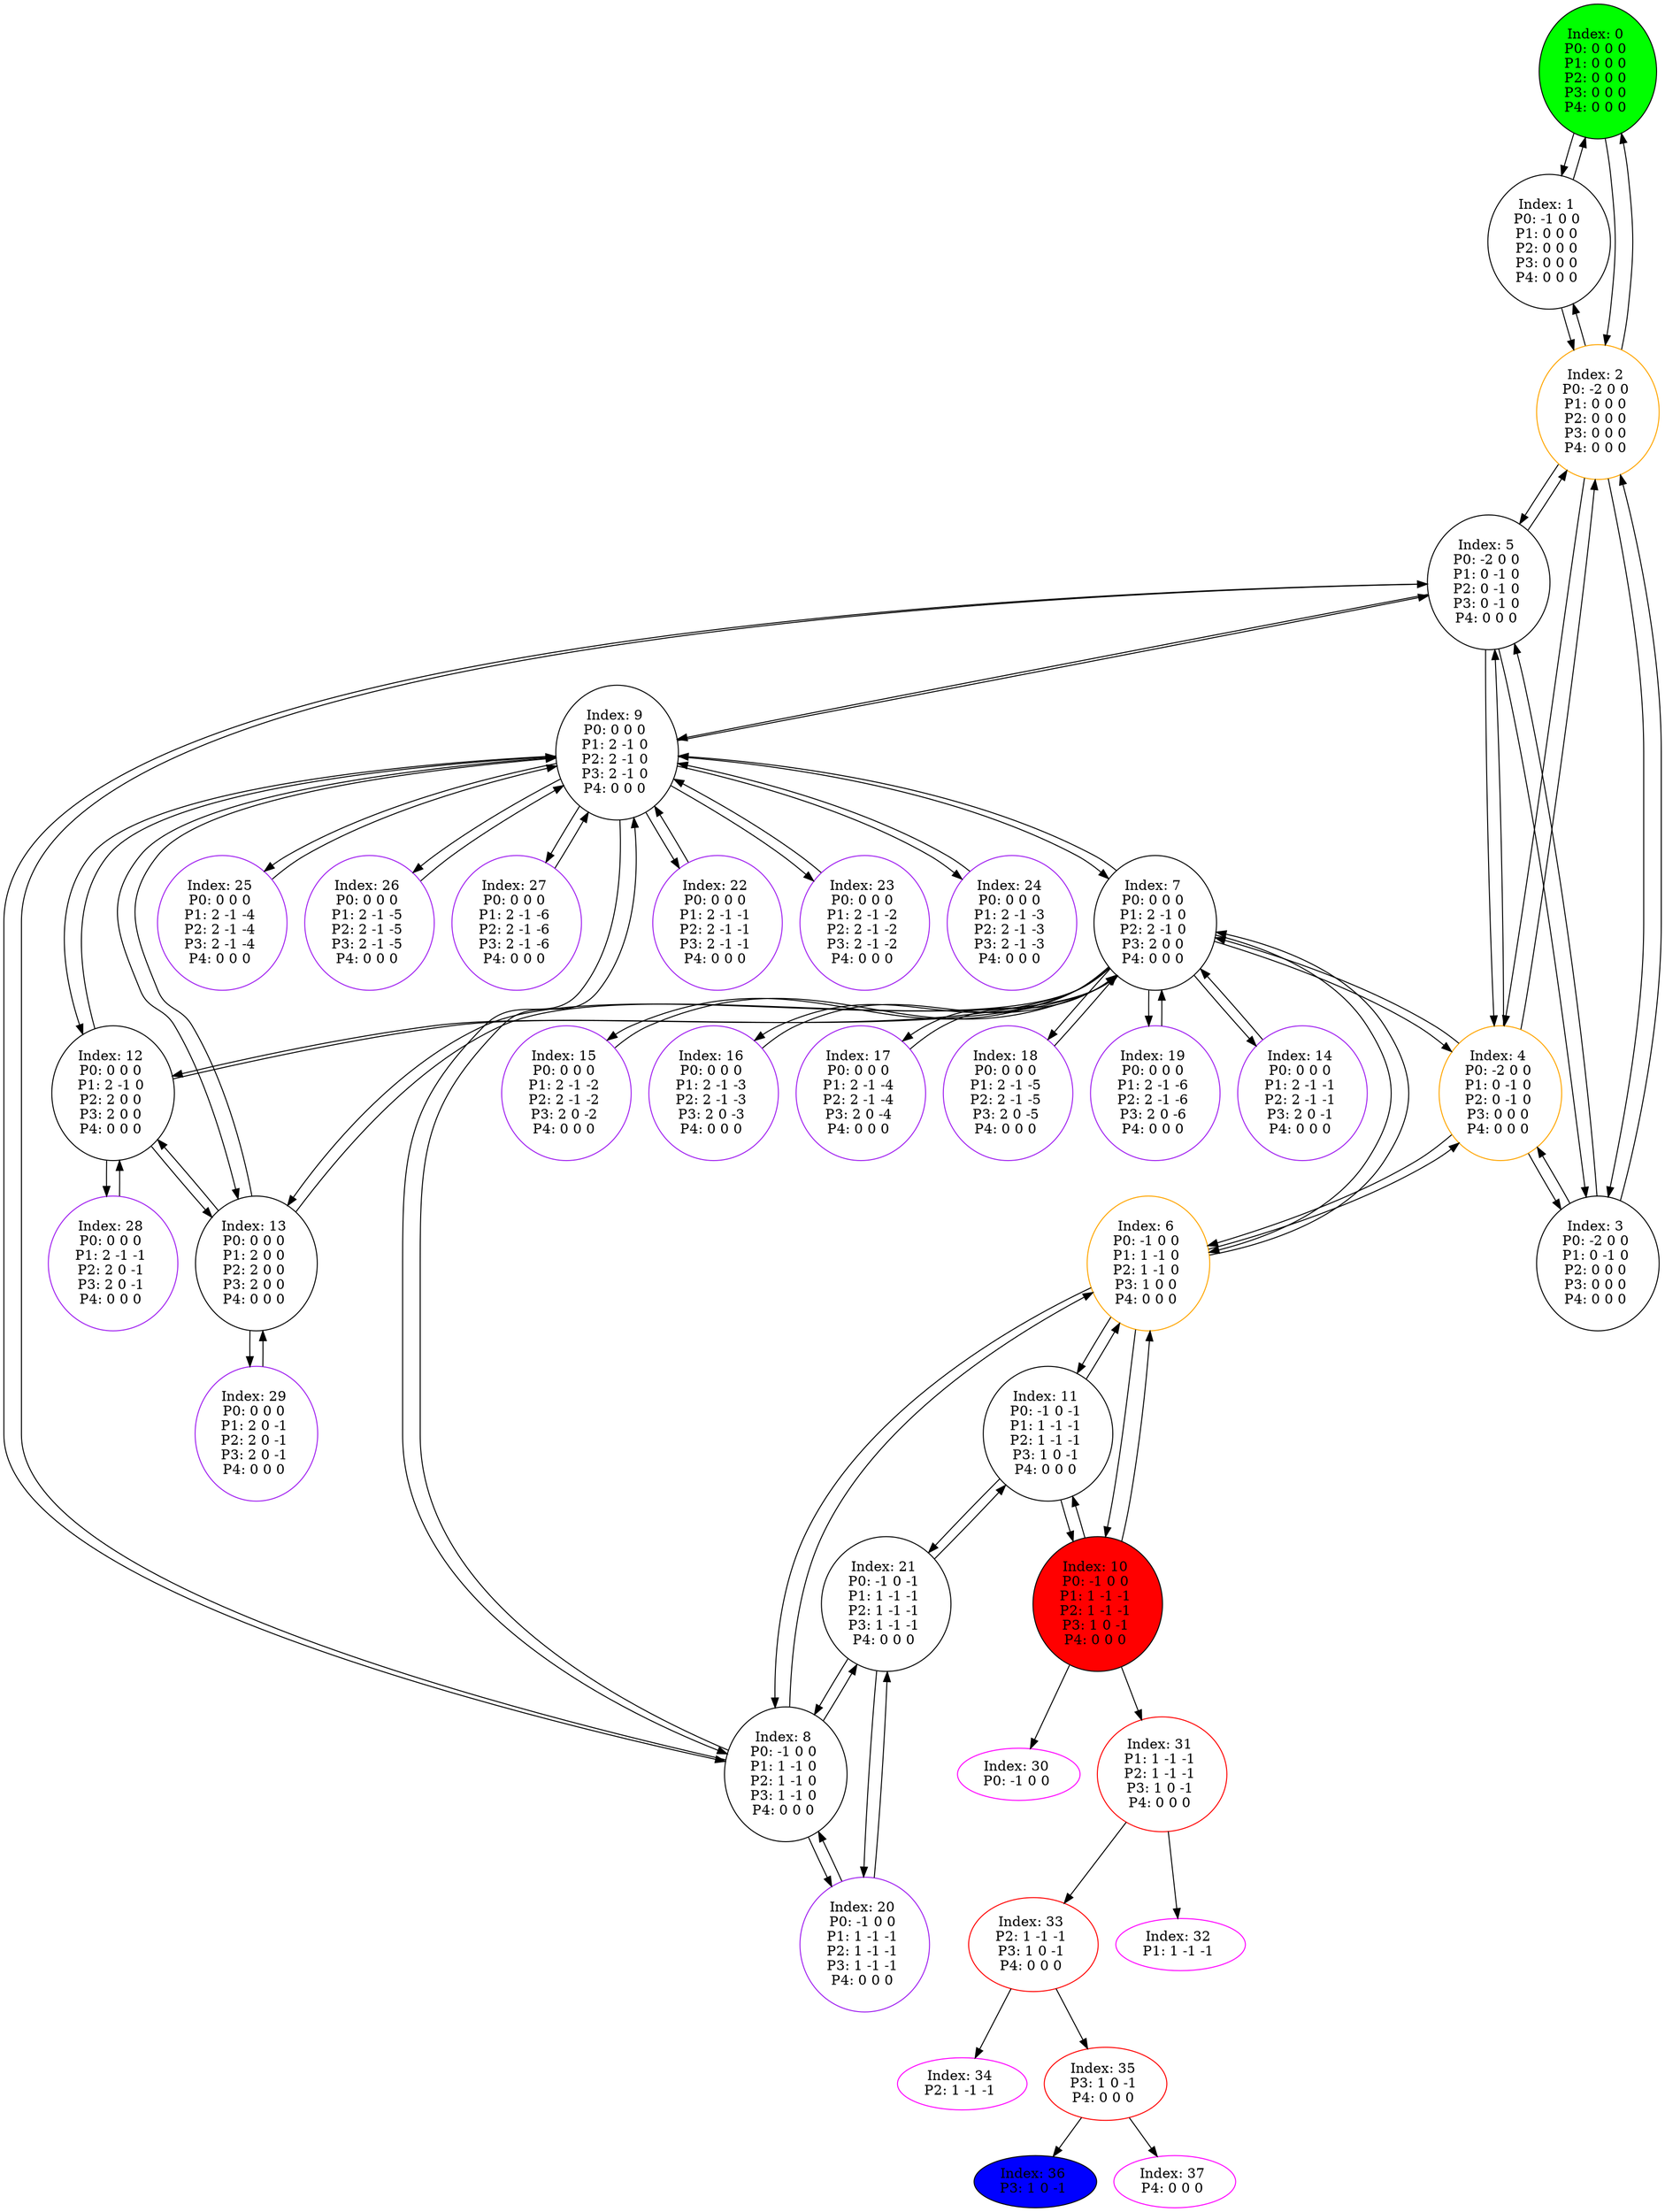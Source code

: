 digraph G {
color = "black"
0[label = "Index: 0 
P0: 0 0 0 
P1: 0 0 0 
P2: 0 0 0 
P3: 0 0 0 
P4: 0 0 0 
", style="filled", fillcolor = "green"]
1[label = "Index: 1 
P0: -1 0 0 
P1: 0 0 0 
P2: 0 0 0 
P3: 0 0 0 
P4: 0 0 0 
"]
2[label = "Index: 2 
P0: -2 0 0 
P1: 0 0 0 
P2: 0 0 0 
P3: 0 0 0 
P4: 0 0 0 
", color = "orange"]
3[label = "Index: 3 
P0: -2 0 0 
P1: 0 -1 0 
P2: 0 0 0 
P3: 0 0 0 
P4: 0 0 0 
"]
4[label = "Index: 4 
P0: -2 0 0 
P1: 0 -1 0 
P2: 0 -1 0 
P3: 0 0 0 
P4: 0 0 0 
", color = "orange"]
5[label = "Index: 5 
P0: -2 0 0 
P1: 0 -1 0 
P2: 0 -1 0 
P3: 0 -1 0 
P4: 0 0 0 
"]
6[label = "Index: 6 
P0: -1 0 0 
P1: 1 -1 0 
P2: 1 -1 0 
P3: 1 0 0 
P4: 0 0 0 
", color = "orange"]
7[label = "Index: 7 
P0: 0 0 0 
P1: 2 -1 0 
P2: 2 -1 0 
P3: 2 0 0 
P4: 0 0 0 
"]
8[label = "Index: 8 
P0: -1 0 0 
P1: 1 -1 0 
P2: 1 -1 0 
P3: 1 -1 0 
P4: 0 0 0 
"]
9[label = "Index: 9 
P0: 0 0 0 
P1: 2 -1 0 
P2: 2 -1 0 
P3: 2 -1 0 
P4: 0 0 0 
"]
10[label = "Index: 10 
P0: -1 0 0 
P1: 1 -1 -1 
P2: 1 -1 -1 
P3: 1 0 -1 
P4: 0 0 0 
", style="filled", fillcolor = "red"]
11[label = "Index: 11 
P0: -1 0 -1 
P1: 1 -1 -1 
P2: 1 -1 -1 
P3: 1 0 -1 
P4: 0 0 0 
"]
12[label = "Index: 12 
P0: 0 0 0 
P1: 2 -1 0 
P2: 2 0 0 
P3: 2 0 0 
P4: 0 0 0 
"]
13[label = "Index: 13 
P0: 0 0 0 
P1: 2 0 0 
P2: 2 0 0 
P3: 2 0 0 
P4: 0 0 0 
"]
14[label = "Index: 14 
P0: 0 0 0 
P1: 2 -1 -1 
P2: 2 -1 -1 
P3: 2 0 -1 
P4: 0 0 0 
", color = "purple"]
15[label = "Index: 15 
P0: 0 0 0 
P1: 2 -1 -2 
P2: 2 -1 -2 
P3: 2 0 -2 
P4: 0 0 0 
", color = "purple"]
16[label = "Index: 16 
P0: 0 0 0 
P1: 2 -1 -3 
P2: 2 -1 -3 
P3: 2 0 -3 
P4: 0 0 0 
", color = "purple"]
17[label = "Index: 17 
P0: 0 0 0 
P1: 2 -1 -4 
P2: 2 -1 -4 
P3: 2 0 -4 
P4: 0 0 0 
", color = "purple"]
18[label = "Index: 18 
P0: 0 0 0 
P1: 2 -1 -5 
P2: 2 -1 -5 
P3: 2 0 -5 
P4: 0 0 0 
", color = "purple"]
19[label = "Index: 19 
P0: 0 0 0 
P1: 2 -1 -6 
P2: 2 -1 -6 
P3: 2 0 -6 
P4: 0 0 0 
", color = "purple"]
20[label = "Index: 20 
P0: -1 0 0 
P1: 1 -1 -1 
P2: 1 -1 -1 
P3: 1 -1 -1 
P4: 0 0 0 
", color = "purple"]
21[label = "Index: 21 
P0: -1 0 -1 
P1: 1 -1 -1 
P2: 1 -1 -1 
P3: 1 -1 -1 
P4: 0 0 0 
"]
22[label = "Index: 22 
P0: 0 0 0 
P1: 2 -1 -1 
P2: 2 -1 -1 
P3: 2 -1 -1 
P4: 0 0 0 
", color = "purple"]
23[label = "Index: 23 
P0: 0 0 0 
P1: 2 -1 -2 
P2: 2 -1 -2 
P3: 2 -1 -2 
P4: 0 0 0 
", color = "purple"]
24[label = "Index: 24 
P0: 0 0 0 
P1: 2 -1 -3 
P2: 2 -1 -3 
P3: 2 -1 -3 
P4: 0 0 0 
", color = "purple"]
25[label = "Index: 25 
P0: 0 0 0 
P1: 2 -1 -4 
P2: 2 -1 -4 
P3: 2 -1 -4 
P4: 0 0 0 
", color = "purple"]
26[label = "Index: 26 
P0: 0 0 0 
P1: 2 -1 -5 
P2: 2 -1 -5 
P3: 2 -1 -5 
P4: 0 0 0 
", color = "purple"]
27[label = "Index: 27 
P0: 0 0 0 
P1: 2 -1 -6 
P2: 2 -1 -6 
P3: 2 -1 -6 
P4: 0 0 0 
", color = "purple"]
28[label = "Index: 28 
P0: 0 0 0 
P1: 2 -1 -1 
P2: 2 0 -1 
P3: 2 0 -1 
P4: 0 0 0 
", color = "purple"]
29[label = "Index: 29 
P0: 0 0 0 
P1: 2 0 -1 
P2: 2 0 -1 
P3: 2 0 -1 
P4: 0 0 0 
", color = "purple"]
30[label = "Index: 30 
P0: -1 0 0 
", color = "fuchsia"]
31[label = "Index: 31 
P1: 1 -1 -1 
P2: 1 -1 -1 
P3: 1 0 -1 
P4: 0 0 0 
", color = "red"]
32[label = "Index: 32 
P1: 1 -1 -1 
", color = "fuchsia"]
33[label = "Index: 33 
P2: 1 -1 -1 
P3: 1 0 -1 
P4: 0 0 0 
", color = "red"]
34[label = "Index: 34 
P2: 1 -1 -1 
", color = "fuchsia"]
35[label = "Index: 35 
P3: 1 0 -1 
P4: 0 0 0 
", color = "red"]
36[label = "Index: 36 
P3: 1 0 -1 
", style="filled", fillcolor = "blue"]
37[label = "Index: 37 
P4: 0 0 0 
", color = "fuchsia"]
0 -> 1
0 -> 2

1 -> 0
1 -> 2

2 -> 0
2 -> 1
2 -> 3
2 -> 4
2 -> 5

3 -> 2
3 -> 4
3 -> 5

4 -> 2
4 -> 3
4 -> 5
4 -> 6
4 -> 7

5 -> 2
5 -> 3
5 -> 4
5 -> 8
5 -> 9

6 -> 4
6 -> 8
6 -> 10
6 -> 7
6 -> 11

7 -> 4
7 -> 6
7 -> 12
7 -> 13
7 -> 9
7 -> 14
7 -> 15
7 -> 16
7 -> 17
7 -> 18
7 -> 19

8 -> 5
8 -> 6
8 -> 20
8 -> 9
8 -> 21

9 -> 5
9 -> 7
9 -> 8
9 -> 12
9 -> 13
9 -> 22
9 -> 23
9 -> 24
9 -> 25
9 -> 26
9 -> 27

10 -> 6
10 -> 11
10 -> 31
10 -> 30

11 -> 6
11 -> 10
11 -> 21

12 -> 7
12 -> 9
12 -> 13
12 -> 28

13 -> 7
13 -> 9
13 -> 12
13 -> 29

14 -> 7

15 -> 7

16 -> 7

17 -> 7

18 -> 7

19 -> 7

20 -> 8
20 -> 21

21 -> 8
21 -> 11
21 -> 20

22 -> 9

23 -> 9

24 -> 9

25 -> 9

26 -> 9

27 -> 9

28 -> 12

29 -> 13

31 -> 33
31 -> 32

33 -> 35
33 -> 34

35 -> 37
35 -> 36

}
